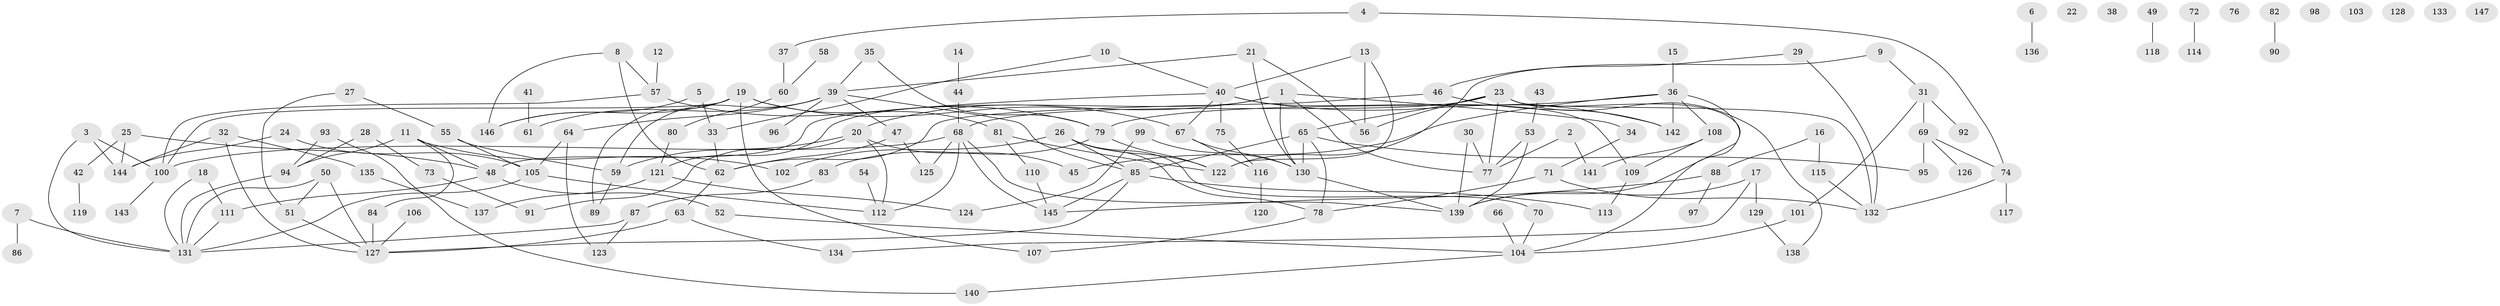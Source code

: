 // Generated by graph-tools (version 1.1) at 2025/49/03/09/25 03:49:08]
// undirected, 147 vertices, 199 edges
graph export_dot {
graph [start="1"]
  node [color=gray90,style=filled];
  1;
  2;
  3;
  4;
  5;
  6;
  7;
  8;
  9;
  10;
  11;
  12;
  13;
  14;
  15;
  16;
  17;
  18;
  19;
  20;
  21;
  22;
  23;
  24;
  25;
  26;
  27;
  28;
  29;
  30;
  31;
  32;
  33;
  34;
  35;
  36;
  37;
  38;
  39;
  40;
  41;
  42;
  43;
  44;
  45;
  46;
  47;
  48;
  49;
  50;
  51;
  52;
  53;
  54;
  55;
  56;
  57;
  58;
  59;
  60;
  61;
  62;
  63;
  64;
  65;
  66;
  67;
  68;
  69;
  70;
  71;
  72;
  73;
  74;
  75;
  76;
  77;
  78;
  79;
  80;
  81;
  82;
  83;
  84;
  85;
  86;
  87;
  88;
  89;
  90;
  91;
  92;
  93;
  94;
  95;
  96;
  97;
  98;
  99;
  100;
  101;
  102;
  103;
  104;
  105;
  106;
  107;
  108;
  109;
  110;
  111;
  112;
  113;
  114;
  115;
  116;
  117;
  118;
  119;
  120;
  121;
  122;
  123;
  124;
  125;
  126;
  127;
  128;
  129;
  130;
  131;
  132;
  133;
  134;
  135;
  136;
  137;
  138;
  139;
  140;
  141;
  142;
  143;
  144;
  145;
  146;
  147;
  1 -- 20;
  1 -- 34;
  1 -- 77;
  1 -- 121;
  1 -- 130;
  2 -- 77;
  2 -- 141;
  3 -- 100;
  3 -- 131;
  3 -- 144;
  4 -- 37;
  4 -- 74;
  5 -- 33;
  5 -- 146;
  6 -- 136;
  7 -- 86;
  7 -- 131;
  8 -- 57;
  8 -- 62;
  8 -- 146;
  9 -- 31;
  9 -- 122;
  10 -- 33;
  10 -- 40;
  11 -- 48;
  11 -- 84;
  11 -- 94;
  11 -- 102;
  12 -- 57;
  13 -- 40;
  13 -- 56;
  13 -- 122;
  14 -- 44;
  15 -- 36;
  16 -- 88;
  16 -- 115;
  17 -- 129;
  17 -- 134;
  17 -- 139;
  18 -- 111;
  18 -- 131;
  19 -- 67;
  19 -- 81;
  19 -- 89;
  19 -- 100;
  19 -- 107;
  19 -- 146;
  20 -- 45;
  20 -- 59;
  20 -- 91;
  20 -- 112;
  21 -- 39;
  21 -- 56;
  21 -- 130;
  23 -- 56;
  23 -- 65;
  23 -- 68;
  23 -- 77;
  23 -- 104;
  23 -- 132;
  23 -- 138;
  24 -- 105;
  24 -- 144;
  25 -- 42;
  25 -- 48;
  25 -- 144;
  26 -- 70;
  26 -- 78;
  26 -- 85;
  26 -- 102;
  26 -- 122;
  27 -- 51;
  27 -- 55;
  28 -- 73;
  28 -- 94;
  29 -- 46;
  29 -- 132;
  30 -- 77;
  30 -- 139;
  31 -- 69;
  31 -- 92;
  31 -- 101;
  32 -- 127;
  32 -- 135;
  32 -- 144;
  33 -- 62;
  34 -- 71;
  35 -- 39;
  35 -- 79;
  36 -- 45;
  36 -- 79;
  36 -- 108;
  36 -- 139;
  36 -- 142;
  37 -- 60;
  39 -- 47;
  39 -- 59;
  39 -- 61;
  39 -- 64;
  39 -- 85;
  39 -- 96;
  40 -- 48;
  40 -- 67;
  40 -- 75;
  40 -- 109;
  40 -- 142;
  41 -- 61;
  42 -- 119;
  43 -- 53;
  44 -- 68;
  46 -- 62;
  46 -- 142;
  47 -- 62;
  47 -- 125;
  48 -- 52;
  48 -- 111;
  49 -- 118;
  50 -- 51;
  50 -- 127;
  50 -- 131;
  51 -- 127;
  52 -- 104;
  53 -- 77;
  53 -- 139;
  54 -- 112;
  55 -- 59;
  55 -- 105;
  57 -- 79;
  57 -- 100;
  58 -- 60;
  59 -- 89;
  60 -- 80;
  62 -- 63;
  63 -- 127;
  63 -- 134;
  64 -- 105;
  64 -- 123;
  65 -- 78;
  65 -- 85;
  65 -- 95;
  65 -- 130;
  66 -- 104;
  67 -- 116;
  67 -- 130;
  68 -- 100;
  68 -- 112;
  68 -- 125;
  68 -- 139;
  68 -- 145;
  69 -- 74;
  69 -- 95;
  69 -- 126;
  70 -- 104;
  71 -- 78;
  71 -- 132;
  72 -- 114;
  73 -- 91;
  74 -- 117;
  74 -- 132;
  75 -- 116;
  78 -- 107;
  79 -- 83;
  79 -- 122;
  80 -- 121;
  81 -- 110;
  81 -- 122;
  82 -- 90;
  83 -- 87;
  84 -- 127;
  85 -- 113;
  85 -- 127;
  85 -- 145;
  87 -- 123;
  87 -- 131;
  88 -- 97;
  88 -- 145;
  93 -- 94;
  93 -- 140;
  94 -- 131;
  99 -- 124;
  99 -- 130;
  100 -- 143;
  101 -- 104;
  104 -- 140;
  105 -- 112;
  105 -- 131;
  106 -- 127;
  108 -- 109;
  108 -- 141;
  109 -- 113;
  110 -- 145;
  111 -- 131;
  115 -- 132;
  116 -- 120;
  121 -- 124;
  121 -- 137;
  129 -- 138;
  130 -- 139;
  135 -- 137;
}
